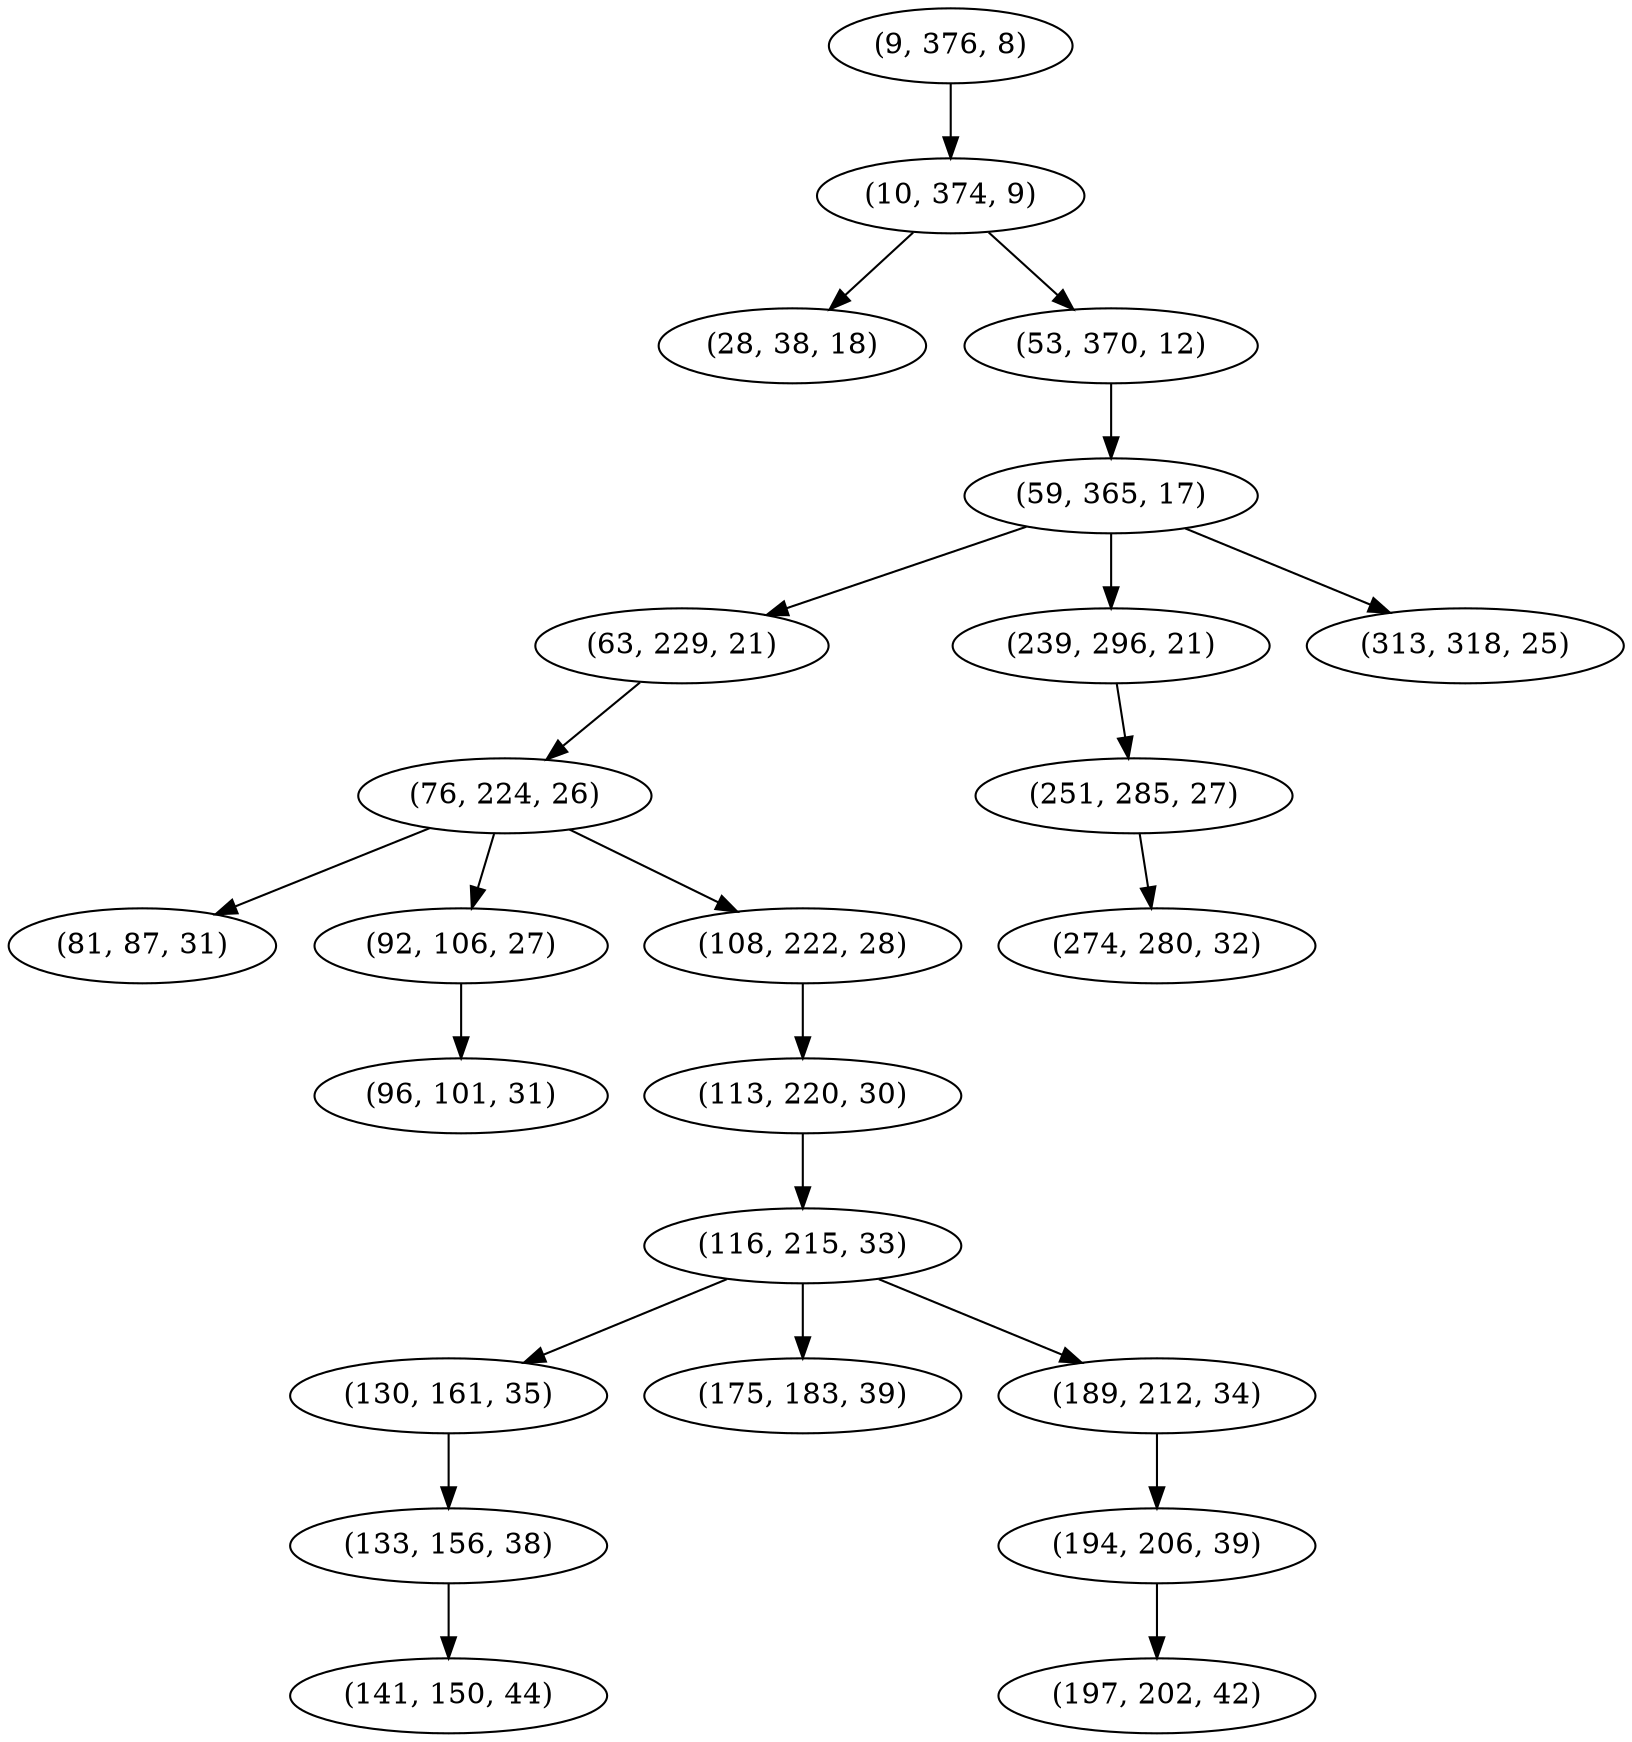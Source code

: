 digraph tree {
    "(9, 376, 8)";
    "(10, 374, 9)";
    "(28, 38, 18)";
    "(53, 370, 12)";
    "(59, 365, 17)";
    "(63, 229, 21)";
    "(76, 224, 26)";
    "(81, 87, 31)";
    "(92, 106, 27)";
    "(96, 101, 31)";
    "(108, 222, 28)";
    "(113, 220, 30)";
    "(116, 215, 33)";
    "(130, 161, 35)";
    "(133, 156, 38)";
    "(141, 150, 44)";
    "(175, 183, 39)";
    "(189, 212, 34)";
    "(194, 206, 39)";
    "(197, 202, 42)";
    "(239, 296, 21)";
    "(251, 285, 27)";
    "(274, 280, 32)";
    "(313, 318, 25)";
    "(9, 376, 8)" -> "(10, 374, 9)";
    "(10, 374, 9)" -> "(28, 38, 18)";
    "(10, 374, 9)" -> "(53, 370, 12)";
    "(53, 370, 12)" -> "(59, 365, 17)";
    "(59, 365, 17)" -> "(63, 229, 21)";
    "(59, 365, 17)" -> "(239, 296, 21)";
    "(59, 365, 17)" -> "(313, 318, 25)";
    "(63, 229, 21)" -> "(76, 224, 26)";
    "(76, 224, 26)" -> "(81, 87, 31)";
    "(76, 224, 26)" -> "(92, 106, 27)";
    "(76, 224, 26)" -> "(108, 222, 28)";
    "(92, 106, 27)" -> "(96, 101, 31)";
    "(108, 222, 28)" -> "(113, 220, 30)";
    "(113, 220, 30)" -> "(116, 215, 33)";
    "(116, 215, 33)" -> "(130, 161, 35)";
    "(116, 215, 33)" -> "(175, 183, 39)";
    "(116, 215, 33)" -> "(189, 212, 34)";
    "(130, 161, 35)" -> "(133, 156, 38)";
    "(133, 156, 38)" -> "(141, 150, 44)";
    "(189, 212, 34)" -> "(194, 206, 39)";
    "(194, 206, 39)" -> "(197, 202, 42)";
    "(239, 296, 21)" -> "(251, 285, 27)";
    "(251, 285, 27)" -> "(274, 280, 32)";
}
